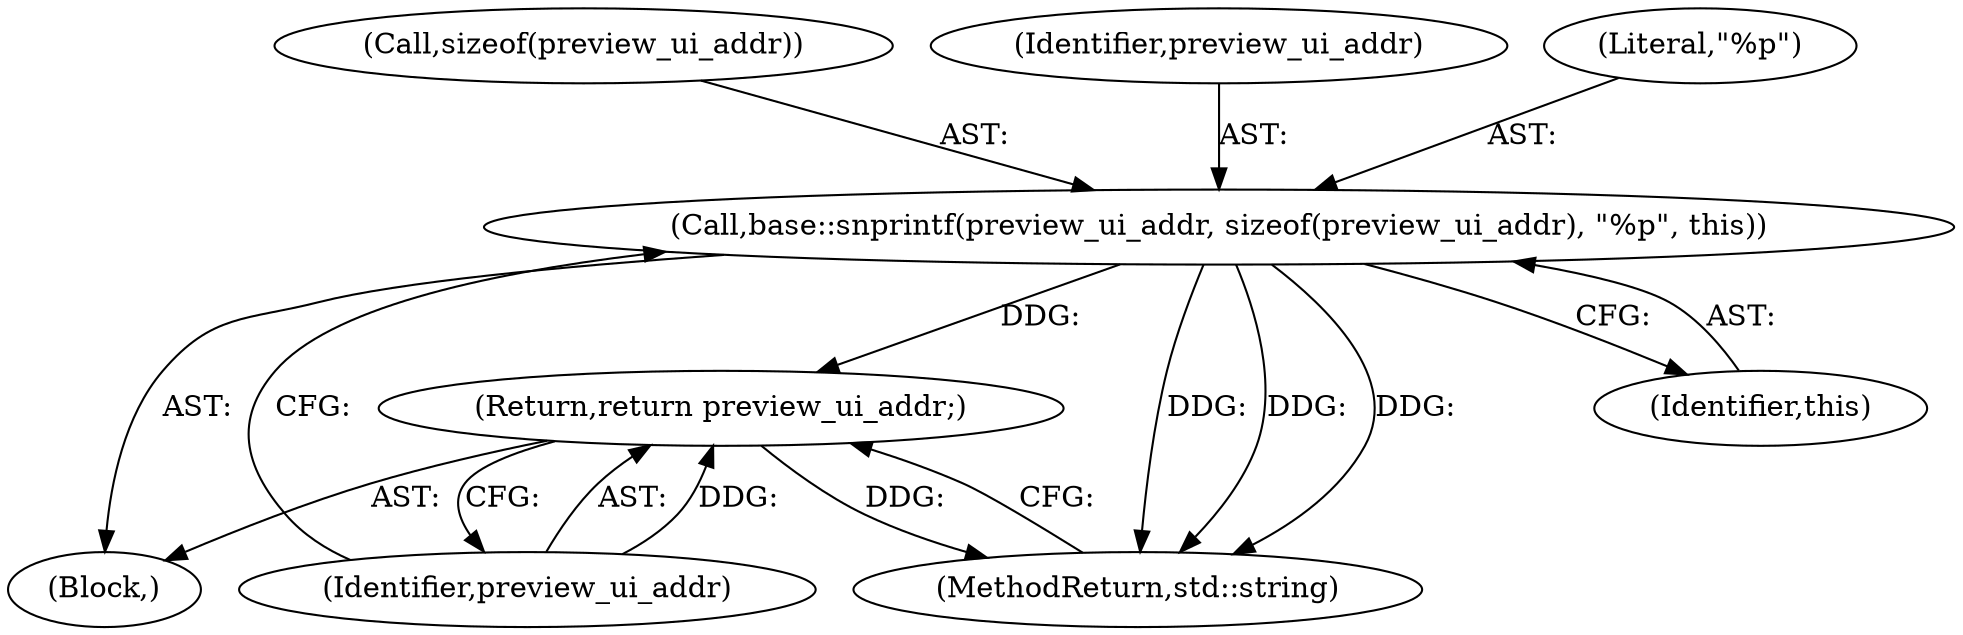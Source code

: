 digraph "1_Chrome_116d0963cadfbf55ef2ec3d13781987c4d80517a_15@API" {
"1000103" [label="(Call,base::snprintf(preview_ui_addr, sizeof(preview_ui_addr), \"%p\", this))"];
"1000109" [label="(Return,return preview_ui_addr;)"];
"1000101" [label="(Block,)"];
"1000110" [label="(Identifier,preview_ui_addr)"];
"1000111" [label="(MethodReturn,std::string)"];
"1000105" [label="(Call,sizeof(preview_ui_addr))"];
"1000104" [label="(Identifier,preview_ui_addr)"];
"1000108" [label="(Identifier,this)"];
"1000107" [label="(Literal,\"%p\")"];
"1000103" [label="(Call,base::snprintf(preview_ui_addr, sizeof(preview_ui_addr), \"%p\", this))"];
"1000109" [label="(Return,return preview_ui_addr;)"];
"1000103" -> "1000101"  [label="AST: "];
"1000103" -> "1000108"  [label="CFG: "];
"1000104" -> "1000103"  [label="AST: "];
"1000105" -> "1000103"  [label="AST: "];
"1000107" -> "1000103"  [label="AST: "];
"1000108" -> "1000103"  [label="AST: "];
"1000110" -> "1000103"  [label="CFG: "];
"1000103" -> "1000111"  [label="DDG: "];
"1000103" -> "1000111"  [label="DDG: "];
"1000103" -> "1000111"  [label="DDG: "];
"1000103" -> "1000109"  [label="DDG: "];
"1000109" -> "1000101"  [label="AST: "];
"1000109" -> "1000110"  [label="CFG: "];
"1000110" -> "1000109"  [label="AST: "];
"1000111" -> "1000109"  [label="CFG: "];
"1000109" -> "1000111"  [label="DDG: "];
"1000110" -> "1000109"  [label="DDG: "];
}
